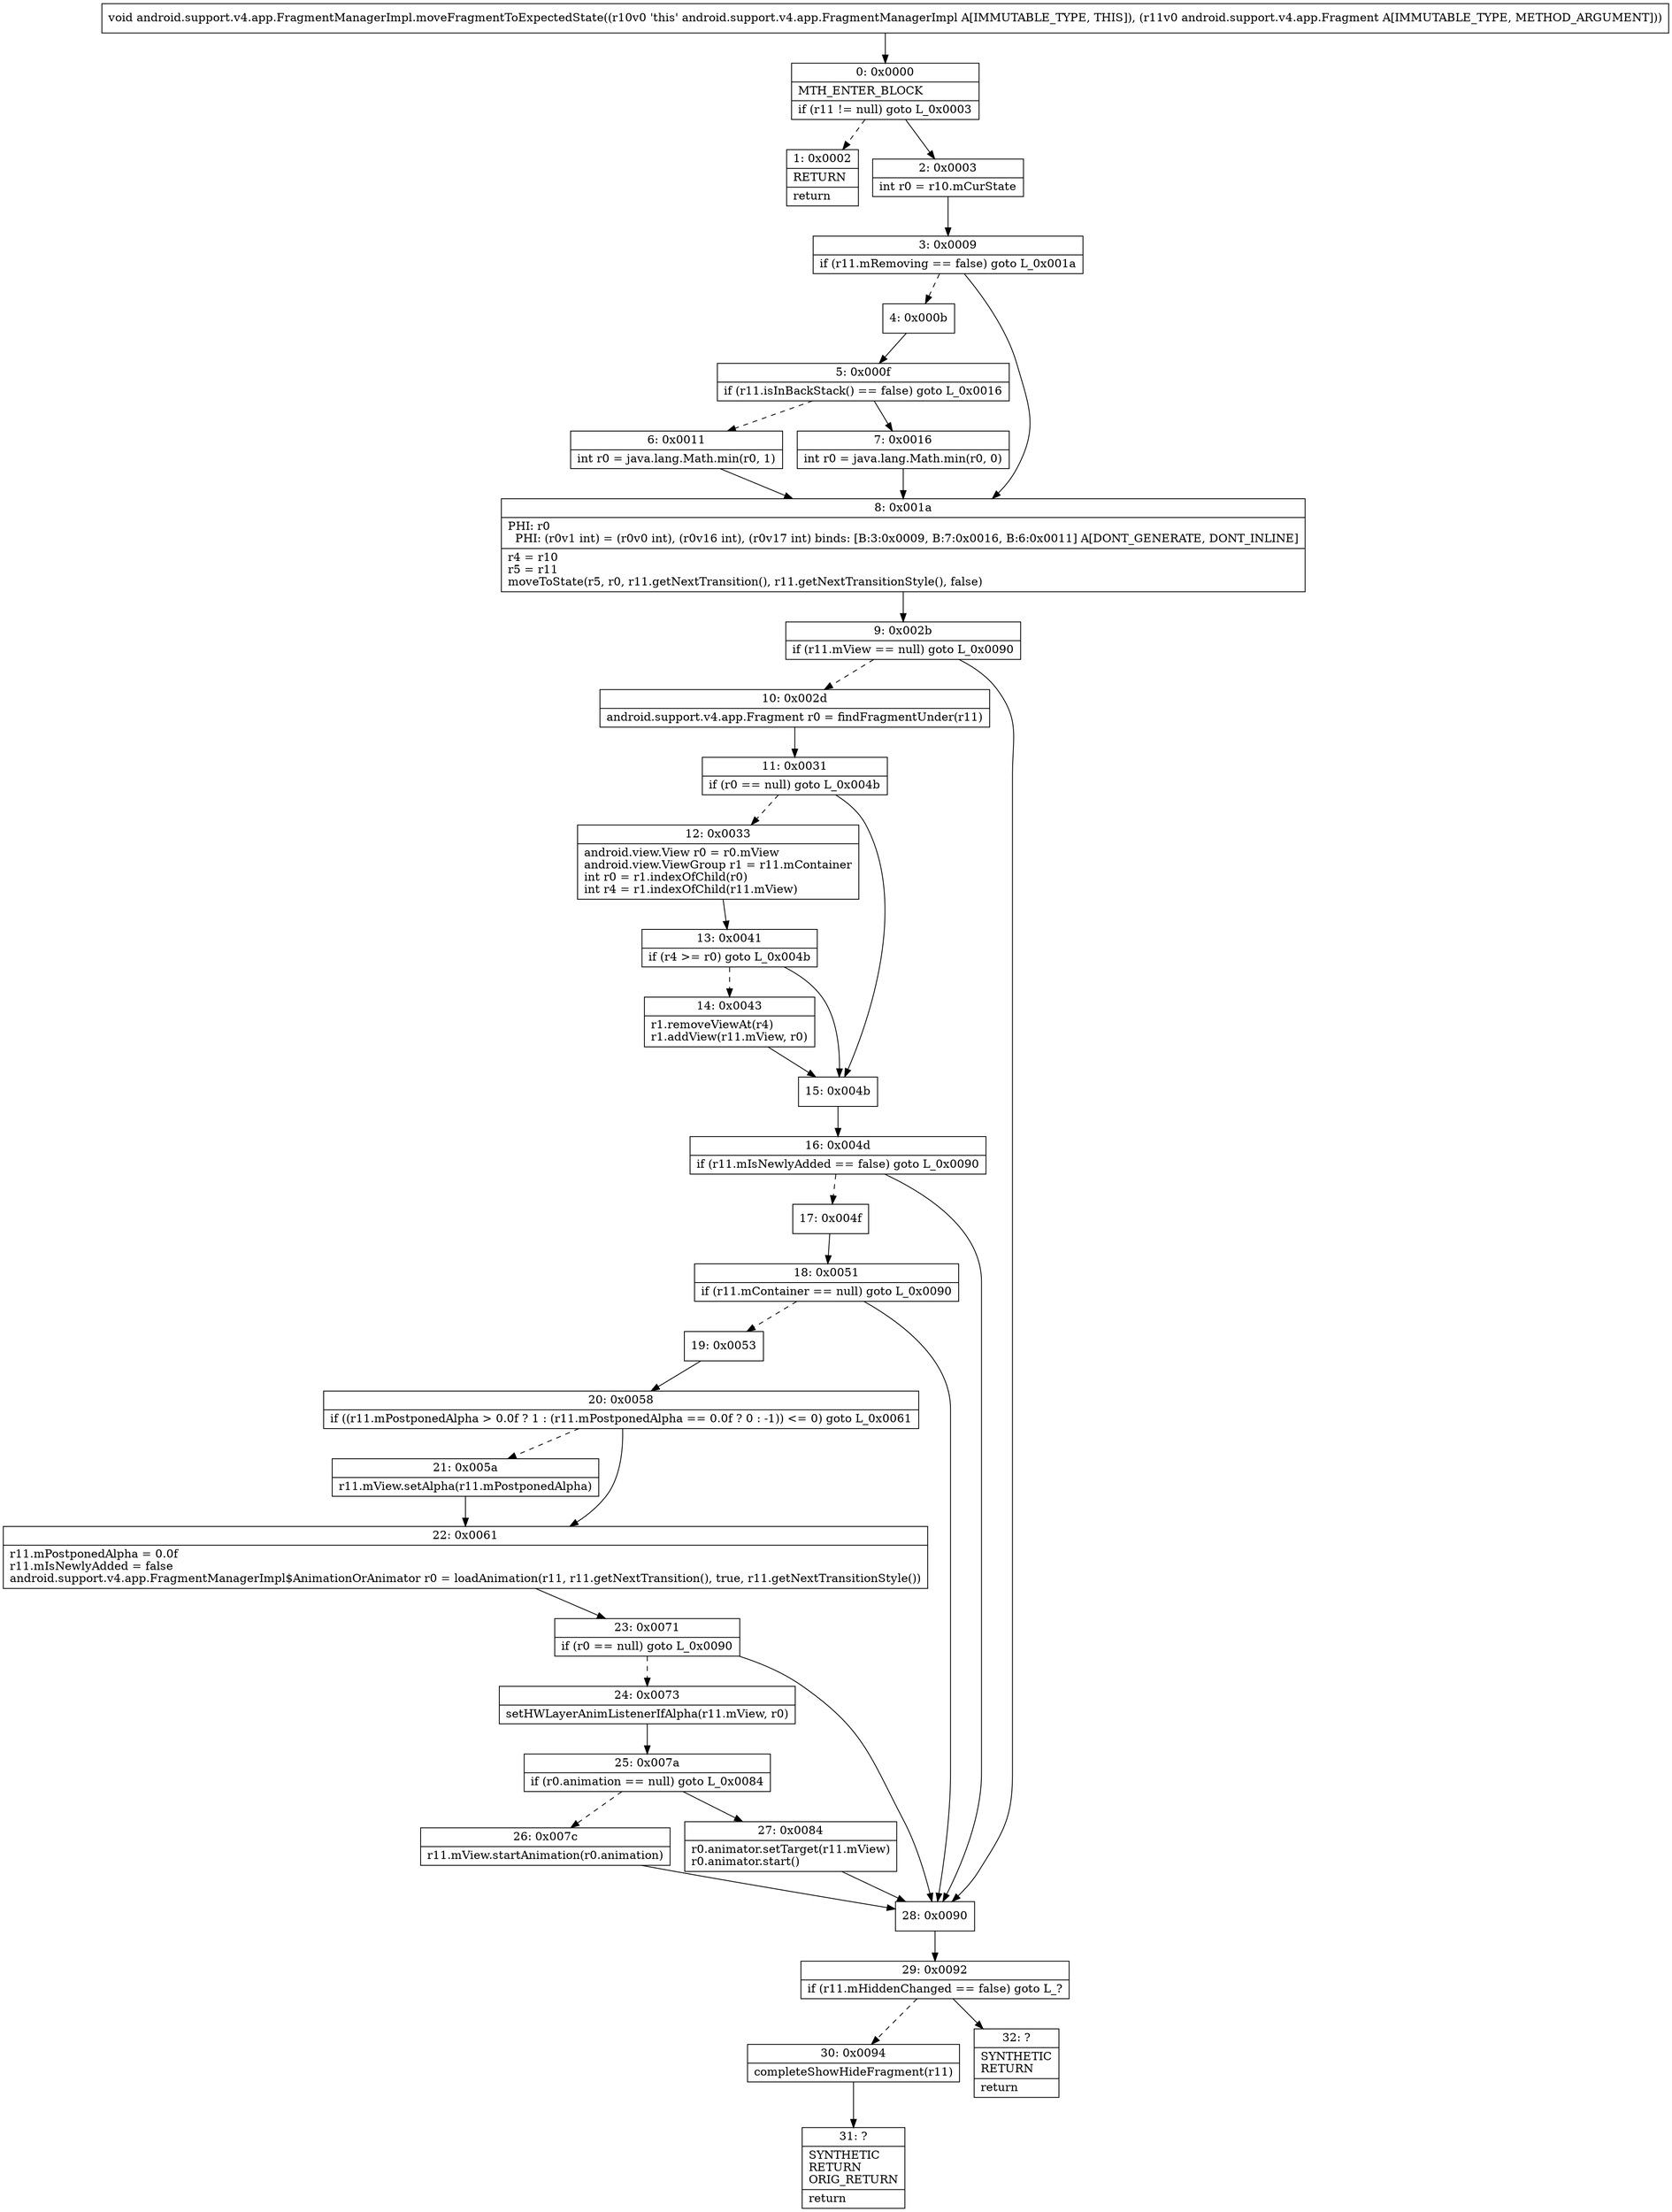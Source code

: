 digraph "CFG forandroid.support.v4.app.FragmentManagerImpl.moveFragmentToExpectedState(Landroid\/support\/v4\/app\/Fragment;)V" {
Node_0 [shape=record,label="{0\:\ 0x0000|MTH_ENTER_BLOCK\l|if (r11 != null) goto L_0x0003\l}"];
Node_1 [shape=record,label="{1\:\ 0x0002|RETURN\l|return\l}"];
Node_2 [shape=record,label="{2\:\ 0x0003|int r0 = r10.mCurState\l}"];
Node_3 [shape=record,label="{3\:\ 0x0009|if (r11.mRemoving == false) goto L_0x001a\l}"];
Node_4 [shape=record,label="{4\:\ 0x000b}"];
Node_5 [shape=record,label="{5\:\ 0x000f|if (r11.isInBackStack() == false) goto L_0x0016\l}"];
Node_6 [shape=record,label="{6\:\ 0x0011|int r0 = java.lang.Math.min(r0, 1)\l}"];
Node_7 [shape=record,label="{7\:\ 0x0016|int r0 = java.lang.Math.min(r0, 0)\l}"];
Node_8 [shape=record,label="{8\:\ 0x001a|PHI: r0 \l  PHI: (r0v1 int) = (r0v0 int), (r0v16 int), (r0v17 int) binds: [B:3:0x0009, B:7:0x0016, B:6:0x0011] A[DONT_GENERATE, DONT_INLINE]\l|r4 = r10\lr5 = r11\lmoveToState(r5, r0, r11.getNextTransition(), r11.getNextTransitionStyle(), false)\l}"];
Node_9 [shape=record,label="{9\:\ 0x002b|if (r11.mView == null) goto L_0x0090\l}"];
Node_10 [shape=record,label="{10\:\ 0x002d|android.support.v4.app.Fragment r0 = findFragmentUnder(r11)\l}"];
Node_11 [shape=record,label="{11\:\ 0x0031|if (r0 == null) goto L_0x004b\l}"];
Node_12 [shape=record,label="{12\:\ 0x0033|android.view.View r0 = r0.mView\landroid.view.ViewGroup r1 = r11.mContainer\lint r0 = r1.indexOfChild(r0)\lint r4 = r1.indexOfChild(r11.mView)\l}"];
Node_13 [shape=record,label="{13\:\ 0x0041|if (r4 \>= r0) goto L_0x004b\l}"];
Node_14 [shape=record,label="{14\:\ 0x0043|r1.removeViewAt(r4)\lr1.addView(r11.mView, r0)\l}"];
Node_15 [shape=record,label="{15\:\ 0x004b}"];
Node_16 [shape=record,label="{16\:\ 0x004d|if (r11.mIsNewlyAdded == false) goto L_0x0090\l}"];
Node_17 [shape=record,label="{17\:\ 0x004f}"];
Node_18 [shape=record,label="{18\:\ 0x0051|if (r11.mContainer == null) goto L_0x0090\l}"];
Node_19 [shape=record,label="{19\:\ 0x0053}"];
Node_20 [shape=record,label="{20\:\ 0x0058|if ((r11.mPostponedAlpha \> 0.0f ? 1 : (r11.mPostponedAlpha == 0.0f ? 0 : \-1)) \<= 0) goto L_0x0061\l}"];
Node_21 [shape=record,label="{21\:\ 0x005a|r11.mView.setAlpha(r11.mPostponedAlpha)\l}"];
Node_22 [shape=record,label="{22\:\ 0x0061|r11.mPostponedAlpha = 0.0f\lr11.mIsNewlyAdded = false\landroid.support.v4.app.FragmentManagerImpl$AnimationOrAnimator r0 = loadAnimation(r11, r11.getNextTransition(), true, r11.getNextTransitionStyle())\l}"];
Node_23 [shape=record,label="{23\:\ 0x0071|if (r0 == null) goto L_0x0090\l}"];
Node_24 [shape=record,label="{24\:\ 0x0073|setHWLayerAnimListenerIfAlpha(r11.mView, r0)\l}"];
Node_25 [shape=record,label="{25\:\ 0x007a|if (r0.animation == null) goto L_0x0084\l}"];
Node_26 [shape=record,label="{26\:\ 0x007c|r11.mView.startAnimation(r0.animation)\l}"];
Node_27 [shape=record,label="{27\:\ 0x0084|r0.animator.setTarget(r11.mView)\lr0.animator.start()\l}"];
Node_28 [shape=record,label="{28\:\ 0x0090}"];
Node_29 [shape=record,label="{29\:\ 0x0092|if (r11.mHiddenChanged == false) goto L_?\l}"];
Node_30 [shape=record,label="{30\:\ 0x0094|completeShowHideFragment(r11)\l}"];
Node_31 [shape=record,label="{31\:\ ?|SYNTHETIC\lRETURN\lORIG_RETURN\l|return\l}"];
Node_32 [shape=record,label="{32\:\ ?|SYNTHETIC\lRETURN\l|return\l}"];
MethodNode[shape=record,label="{void android.support.v4.app.FragmentManagerImpl.moveFragmentToExpectedState((r10v0 'this' android.support.v4.app.FragmentManagerImpl A[IMMUTABLE_TYPE, THIS]), (r11v0 android.support.v4.app.Fragment A[IMMUTABLE_TYPE, METHOD_ARGUMENT])) }"];
MethodNode -> Node_0;
Node_0 -> Node_1[style=dashed];
Node_0 -> Node_2;
Node_2 -> Node_3;
Node_3 -> Node_4[style=dashed];
Node_3 -> Node_8;
Node_4 -> Node_5;
Node_5 -> Node_6[style=dashed];
Node_5 -> Node_7;
Node_6 -> Node_8;
Node_7 -> Node_8;
Node_8 -> Node_9;
Node_9 -> Node_10[style=dashed];
Node_9 -> Node_28;
Node_10 -> Node_11;
Node_11 -> Node_12[style=dashed];
Node_11 -> Node_15;
Node_12 -> Node_13;
Node_13 -> Node_14[style=dashed];
Node_13 -> Node_15;
Node_14 -> Node_15;
Node_15 -> Node_16;
Node_16 -> Node_17[style=dashed];
Node_16 -> Node_28;
Node_17 -> Node_18;
Node_18 -> Node_19[style=dashed];
Node_18 -> Node_28;
Node_19 -> Node_20;
Node_20 -> Node_21[style=dashed];
Node_20 -> Node_22;
Node_21 -> Node_22;
Node_22 -> Node_23;
Node_23 -> Node_24[style=dashed];
Node_23 -> Node_28;
Node_24 -> Node_25;
Node_25 -> Node_26[style=dashed];
Node_25 -> Node_27;
Node_26 -> Node_28;
Node_27 -> Node_28;
Node_28 -> Node_29;
Node_29 -> Node_30[style=dashed];
Node_29 -> Node_32;
Node_30 -> Node_31;
}

